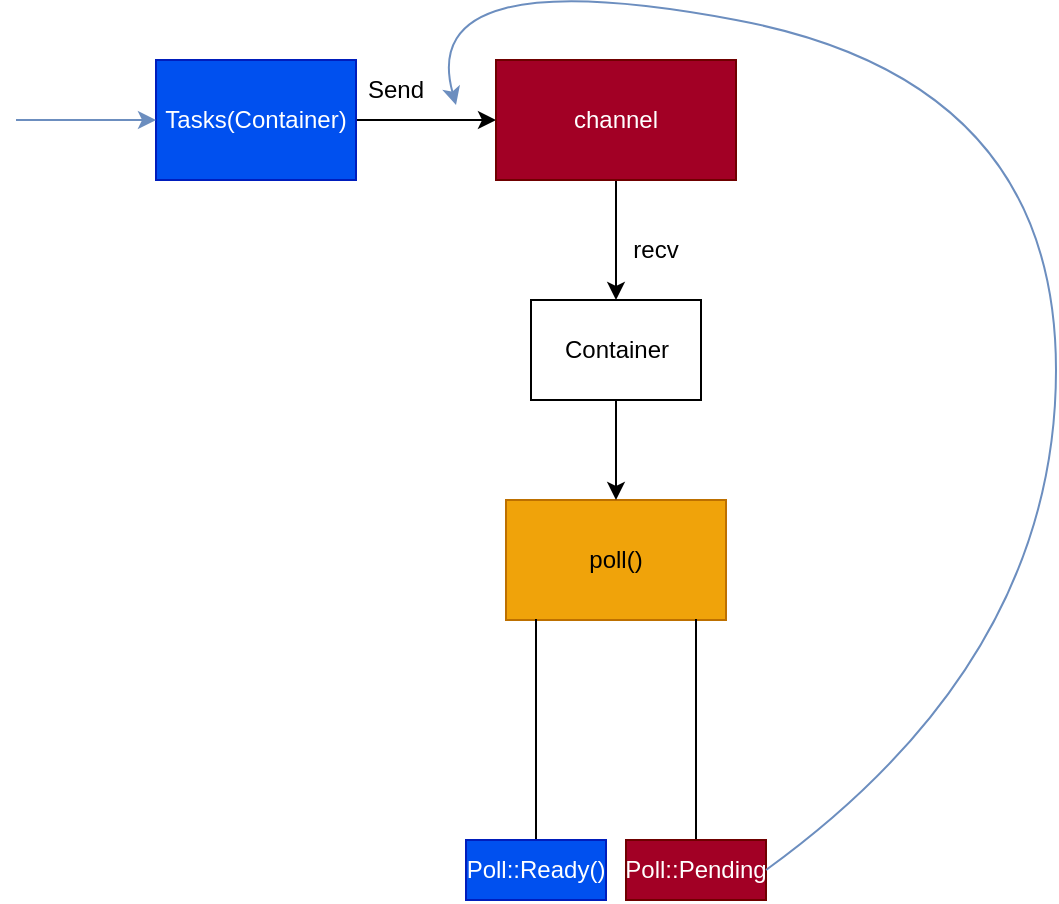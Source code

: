 <mxfile>
    <diagram id="aepJ7eknvpcat0zqqNBe" name="第 1 页">
        <mxGraphModel dx="1088" dy="770" grid="1" gridSize="10" guides="1" tooltips="1" connect="1" arrows="1" fold="1" page="1" pageScale="1" pageWidth="827" pageHeight="1169" math="0" shadow="0">
            <root>
                <mxCell id="0"/>
                <mxCell id="1" parent="0"/>
                <mxCell id="5" style="edgeStyle=none;html=1;exitX=1;exitY=0.5;exitDx=0;exitDy=0;" edge="1" parent="1" source="2">
                    <mxGeometry relative="1" as="geometry">
                        <mxPoint x="250" y="170" as="targetPoint"/>
                    </mxGeometry>
                </mxCell>
                <mxCell id="2" value="Tasks(Container)" style="rounded=0;whiteSpace=wrap;html=1;fillColor=#0050ef;fontColor=#ffffff;strokeColor=#001DBC;" vertex="1" parent="1">
                    <mxGeometry x="80" y="140" width="100" height="60" as="geometry"/>
                </mxCell>
                <mxCell id="38" style="edgeStyle=none;rounded=0;html=1;exitX=0.5;exitY=1;exitDx=0;exitDy=0;entryX=0.5;entryY=0;entryDx=0;entryDy=0;" edge="1" parent="1" source="4" target="27">
                    <mxGeometry relative="1" as="geometry"/>
                </mxCell>
                <mxCell id="4" value="channel" style="rounded=0;whiteSpace=wrap;html=1;fillColor=#a20025;fontColor=#ffffff;strokeColor=#6F0000;" vertex="1" parent="1">
                    <mxGeometry x="250" y="140" width="120" height="60" as="geometry"/>
                </mxCell>
                <mxCell id="6" value="Send" style="text;html=1;strokeColor=none;fillColor=none;align=center;verticalAlign=middle;whiteSpace=wrap;rounded=0;" vertex="1" parent="1">
                    <mxGeometry x="170" y="140" width="60" height="30" as="geometry"/>
                </mxCell>
                <mxCell id="8" value="poll()" style="rounded=0;whiteSpace=wrap;html=1;fillColor=#f0a30a;fontColor=#000000;strokeColor=#BD7000;" vertex="1" parent="1">
                    <mxGeometry x="255" y="360" width="110" height="60" as="geometry"/>
                </mxCell>
                <mxCell id="15" value="" style="shape=partialRectangle;whiteSpace=wrap;html=1;left=0;right=0;fillColor=none;direction=south;" vertex="1" parent="1">
                    <mxGeometry x="270" y="420" width="80" height="110" as="geometry"/>
                </mxCell>
                <mxCell id="16" value="Poll::Ready()" style="rounded=0;whiteSpace=wrap;html=1;fillColor=#0050ef;fontColor=#ffffff;strokeColor=#001DBC;" vertex="1" parent="1">
                    <mxGeometry x="235" y="530" width="70" height="30" as="geometry"/>
                </mxCell>
                <mxCell id="20" value="Poll::Pending" style="rounded=0;whiteSpace=wrap;html=1;fillColor=#a20025;fontColor=#ffffff;strokeColor=#6F0000;" vertex="1" parent="1">
                    <mxGeometry x="315" y="530" width="70" height="30" as="geometry"/>
                </mxCell>
                <mxCell id="22" value="" style="curved=1;endArrow=classic;html=1;rounded=0;entryX=1;entryY=0.75;entryDx=0;entryDy=0;exitX=1;exitY=0.5;exitDx=0;exitDy=0;fillColor=#dae8fc;gradientColor=#7ea6e0;strokeColor=#6c8ebf;" edge="1" parent="1" source="20" target="6">
                    <mxGeometry width="50" height="50" relative="1" as="geometry">
                        <mxPoint x="670" y="440" as="sourcePoint"/>
                        <mxPoint x="690" y="50" as="targetPoint"/>
                        <Array as="points">
                            <mxPoint x="530" y="440"/>
                            <mxPoint x="530" y="150"/>
                            <mxPoint x="210" y="90"/>
                        </Array>
                    </mxGeometry>
                </mxCell>
                <mxCell id="23" value="" style="endArrow=classic;html=1;rounded=0;fillColor=#dae8fc;gradientColor=#7ea6e0;strokeColor=#6c8ebf;" edge="1" parent="1">
                    <mxGeometry width="50" height="50" relative="1" as="geometry">
                        <mxPoint x="10" y="170" as="sourcePoint"/>
                        <mxPoint x="80" y="170" as="targetPoint"/>
                    </mxGeometry>
                </mxCell>
                <mxCell id="34" style="edgeStyle=none;rounded=0;html=1;exitX=0.5;exitY=1;exitDx=0;exitDy=0;entryX=0.5;entryY=0;entryDx=0;entryDy=0;" edge="1" parent="1" source="27" target="8">
                    <mxGeometry relative="1" as="geometry"/>
                </mxCell>
                <mxCell id="27" value="Container" style="rounded=0;whiteSpace=wrap;html=1;" vertex="1" parent="1">
                    <mxGeometry x="267.5" y="260" width="85" height="50" as="geometry"/>
                </mxCell>
                <mxCell id="31" value="recv" style="text;html=1;strokeColor=none;fillColor=none;align=center;verticalAlign=middle;whiteSpace=wrap;rounded=0;" vertex="1" parent="1">
                    <mxGeometry x="300" y="220" width="60" height="30" as="geometry"/>
                </mxCell>
            </root>
        </mxGraphModel>
    </diagram>
</mxfile>
